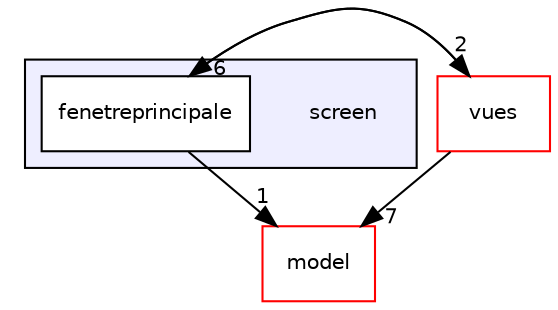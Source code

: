 digraph "/home/sacha/Documents/Fac/L3_S5/CPOA/Projet/Dev/ShareCount/screen" {
  compound=true
  node [ fontsize="10", fontname="Helvetica"];
  edge [ labelfontsize="10", labelfontname="Helvetica"];
  subgraph clusterdir_d686753603722e47837e58f0ba777cfb {
    graph [ bgcolor="#eeeeff", pencolor="black", label="" URL="dir_d686753603722e47837e58f0ba777cfb.html"];
    dir_d686753603722e47837e58f0ba777cfb [shape=plaintext label="screen"];
    dir_2f19037a4ffe1244fe1fd89f6a8382e2 [shape=box label="fenetreprincipale" color="black" fillcolor="white" style="filled" URL="dir_2f19037a4ffe1244fe1fd89f6a8382e2.html"];
  }
  dir_595c3ed372cc279b2f91c4681d5b0e80 [shape=box label="vues" fillcolor="white" style="filled" color="red" URL="dir_595c3ed372cc279b2f91c4681d5b0e80.html"];
  dir_3f14f6767c31cb4a1d22c13c18cc6fc3 [shape=box label="model" fillcolor="white" style="filled" color="red" URL="dir_3f14f6767c31cb4a1d22c13c18cc6fc3.html"];
  dir_2f19037a4ffe1244fe1fd89f6a8382e2->dir_595c3ed372cc279b2f91c4681d5b0e80 [headlabel="2", labeldistance=1.5 headhref="dir_000010_000011.html"];
  dir_2f19037a4ffe1244fe1fd89f6a8382e2->dir_3f14f6767c31cb4a1d22c13c18cc6fc3 [headlabel="1", labeldistance=1.5 headhref="dir_000010_000000.html"];
  dir_595c3ed372cc279b2f91c4681d5b0e80->dir_2f19037a4ffe1244fe1fd89f6a8382e2 [headlabel="6", labeldistance=1.5 headhref="dir_000011_000010.html"];
  dir_595c3ed372cc279b2f91c4681d5b0e80->dir_3f14f6767c31cb4a1d22c13c18cc6fc3 [headlabel="7", labeldistance=1.5 headhref="dir_000011_000000.html"];
}
